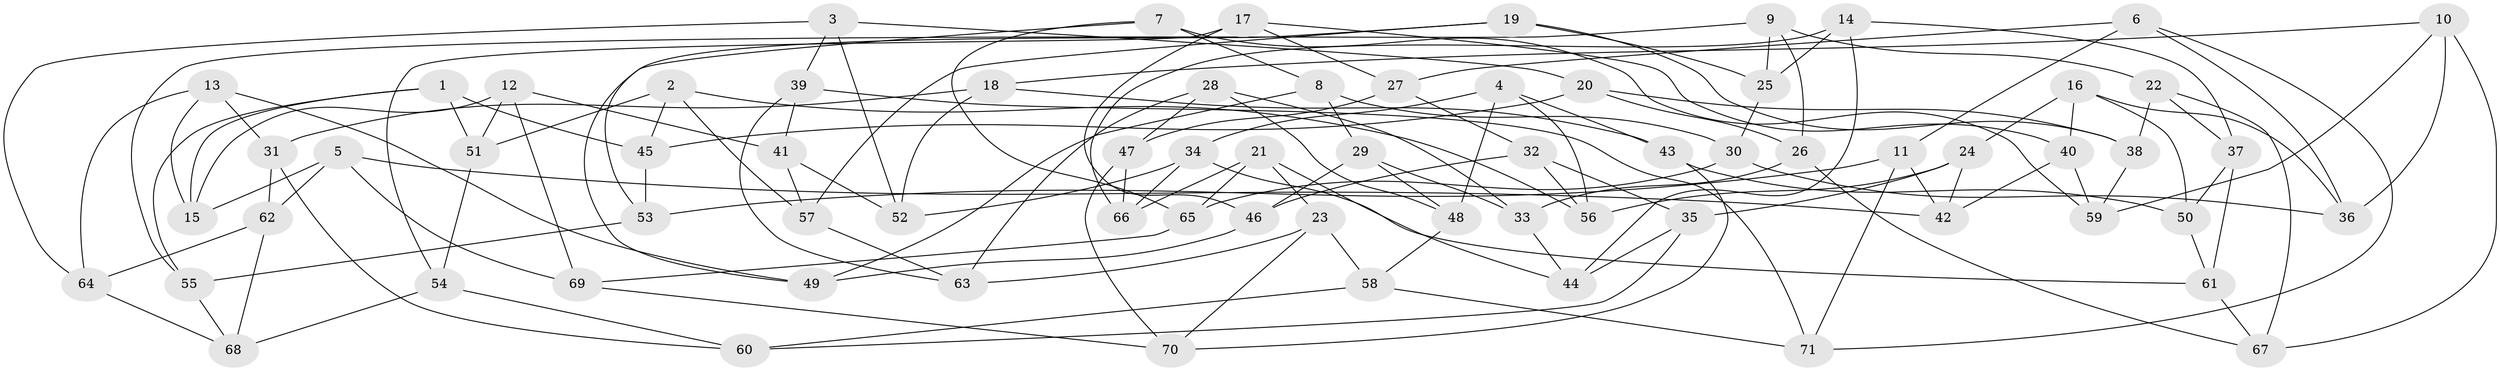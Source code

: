 // coarse degree distribution, {5: 0.23809523809523808, 4: 0.5714285714285714, 7: 0.023809523809523808, 6: 0.023809523809523808, 8: 0.047619047619047616, 3: 0.07142857142857142, 10: 0.023809523809523808}
// Generated by graph-tools (version 1.1) at 2025/02/03/04/25 22:02:57]
// undirected, 71 vertices, 142 edges
graph export_dot {
graph [start="1"]
  node [color=gray90,style=filled];
  1;
  2;
  3;
  4;
  5;
  6;
  7;
  8;
  9;
  10;
  11;
  12;
  13;
  14;
  15;
  16;
  17;
  18;
  19;
  20;
  21;
  22;
  23;
  24;
  25;
  26;
  27;
  28;
  29;
  30;
  31;
  32;
  33;
  34;
  35;
  36;
  37;
  38;
  39;
  40;
  41;
  42;
  43;
  44;
  45;
  46;
  47;
  48;
  49;
  50;
  51;
  52;
  53;
  54;
  55;
  56;
  57;
  58;
  59;
  60;
  61;
  62;
  63;
  64;
  65;
  66;
  67;
  68;
  69;
  70;
  71;
  1 -- 15;
  1 -- 45;
  1 -- 51;
  1 -- 55;
  2 -- 56;
  2 -- 57;
  2 -- 51;
  2 -- 45;
  3 -- 52;
  3 -- 64;
  3 -- 39;
  3 -- 20;
  4 -- 43;
  4 -- 48;
  4 -- 34;
  4 -- 56;
  5 -- 62;
  5 -- 42;
  5 -- 15;
  5 -- 69;
  6 -- 36;
  6 -- 27;
  6 -- 71;
  6 -- 11;
  7 -- 59;
  7 -- 53;
  7 -- 65;
  7 -- 8;
  8 -- 49;
  8 -- 29;
  8 -- 30;
  9 -- 26;
  9 -- 55;
  9 -- 25;
  9 -- 22;
  10 -- 18;
  10 -- 67;
  10 -- 59;
  10 -- 36;
  11 -- 53;
  11 -- 71;
  11 -- 42;
  12 -- 51;
  12 -- 15;
  12 -- 69;
  12 -- 41;
  13 -- 31;
  13 -- 64;
  13 -- 15;
  13 -- 49;
  14 -- 44;
  14 -- 66;
  14 -- 25;
  14 -- 37;
  16 -- 36;
  16 -- 40;
  16 -- 24;
  16 -- 50;
  17 -- 27;
  17 -- 46;
  17 -- 54;
  17 -- 40;
  18 -- 43;
  18 -- 52;
  18 -- 31;
  19 -- 38;
  19 -- 49;
  19 -- 57;
  19 -- 25;
  20 -- 45;
  20 -- 26;
  20 -- 38;
  21 -- 44;
  21 -- 65;
  21 -- 23;
  21 -- 66;
  22 -- 37;
  22 -- 38;
  22 -- 67;
  23 -- 70;
  23 -- 63;
  23 -- 58;
  24 -- 56;
  24 -- 42;
  24 -- 35;
  25 -- 30;
  26 -- 33;
  26 -- 67;
  27 -- 32;
  27 -- 47;
  28 -- 48;
  28 -- 33;
  28 -- 47;
  28 -- 63;
  29 -- 33;
  29 -- 48;
  29 -- 46;
  30 -- 65;
  30 -- 36;
  31 -- 60;
  31 -- 62;
  32 -- 56;
  32 -- 46;
  32 -- 35;
  33 -- 44;
  34 -- 52;
  34 -- 66;
  34 -- 61;
  35 -- 44;
  35 -- 60;
  37 -- 50;
  37 -- 61;
  38 -- 59;
  39 -- 71;
  39 -- 63;
  39 -- 41;
  40 -- 42;
  40 -- 59;
  41 -- 57;
  41 -- 52;
  43 -- 70;
  43 -- 50;
  45 -- 53;
  46 -- 49;
  47 -- 66;
  47 -- 70;
  48 -- 58;
  50 -- 61;
  51 -- 54;
  53 -- 55;
  54 -- 60;
  54 -- 68;
  55 -- 68;
  57 -- 63;
  58 -- 71;
  58 -- 60;
  61 -- 67;
  62 -- 68;
  62 -- 64;
  64 -- 68;
  65 -- 69;
  69 -- 70;
}
